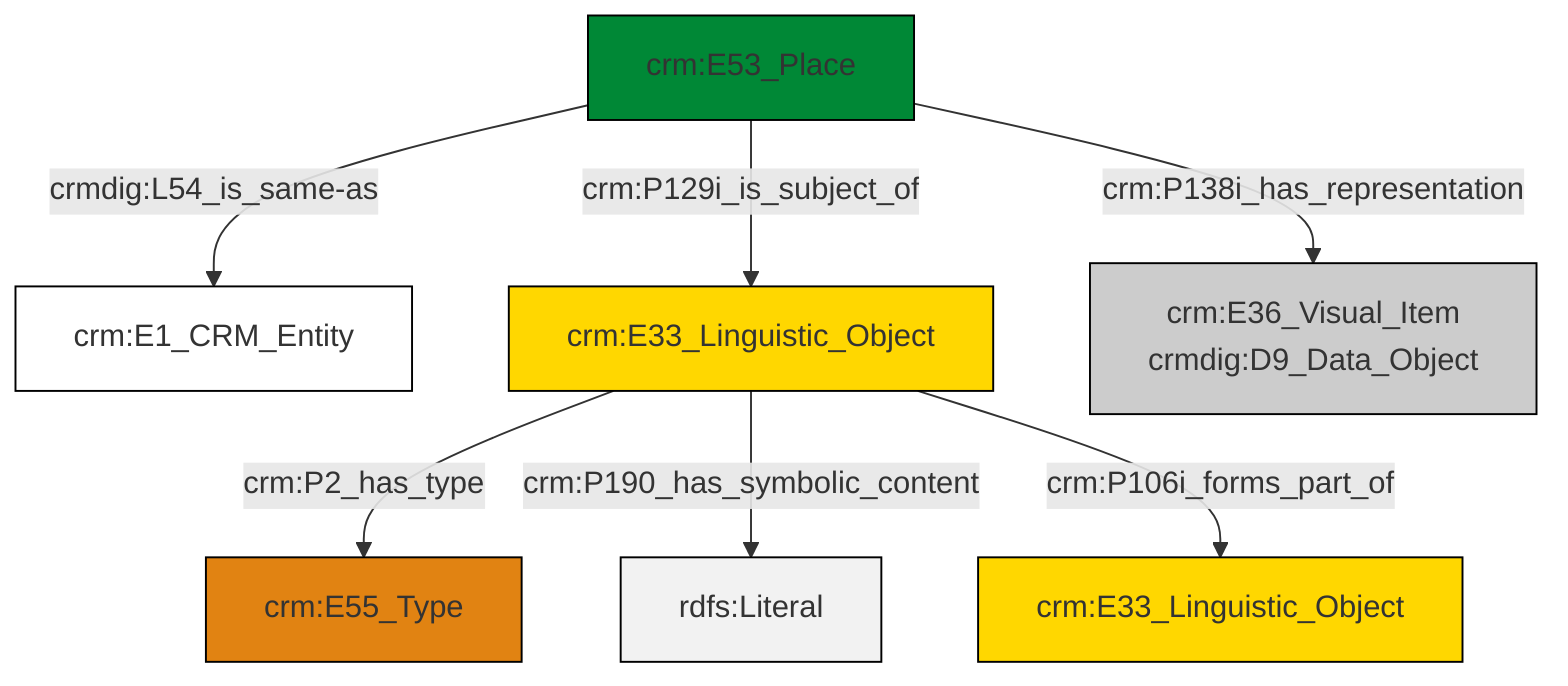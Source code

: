 graph TD
classDef Literal fill:#f2f2f2,stroke:#000000;
classDef CRM_Entity fill:#FFFFFF,stroke:#000000;
classDef Temporal_Entity fill:#00C9E6, stroke:#000000;
classDef Type fill:#E18312, stroke:#000000;
classDef Time-Span fill:#2C9C91, stroke:#000000;
classDef Appellation fill:#FFEB7F, stroke:#000000;
classDef Place fill:#008836, stroke:#000000;
classDef Persistent_Item fill:#B266B2, stroke:#000000;
classDef Conceptual_Object fill:#FFD700, stroke:#000000;
classDef Physical_Thing fill:#D2B48C, stroke:#000000;
classDef Actor fill:#f58aad, stroke:#000000;
classDef PC_Classes fill:#4ce600, stroke:#000000;
classDef Multi fill:#cccccc,stroke:#000000;

5["crm:E53_Place"]:::Place -->|crm:P129i_is_subject_of| 7["crm:E33_Linguistic_Object"]:::Conceptual_Object
7["crm:E33_Linguistic_Object"]:::Conceptual_Object -->|crm:P2_has_type| 0["crm:E55_Type"]:::Type
5["crm:E53_Place"]:::Place -->|crmdig:L54_is_same-as| 2["crm:E1_CRM_Entity"]:::CRM_Entity
7["crm:E33_Linguistic_Object"]:::Conceptual_Object -->|crm:P190_has_symbolic_content| 9[rdfs:Literal]:::Literal
5["crm:E53_Place"]:::Place -->|crm:P138i_has_representation| 10["crm:E36_Visual_Item<br>crmdig:D9_Data_Object"]:::Multi
7["crm:E33_Linguistic_Object"]:::Conceptual_Object -->|crm:P106i_forms_part_of| 11["crm:E33_Linguistic_Object"]:::Conceptual_Object
